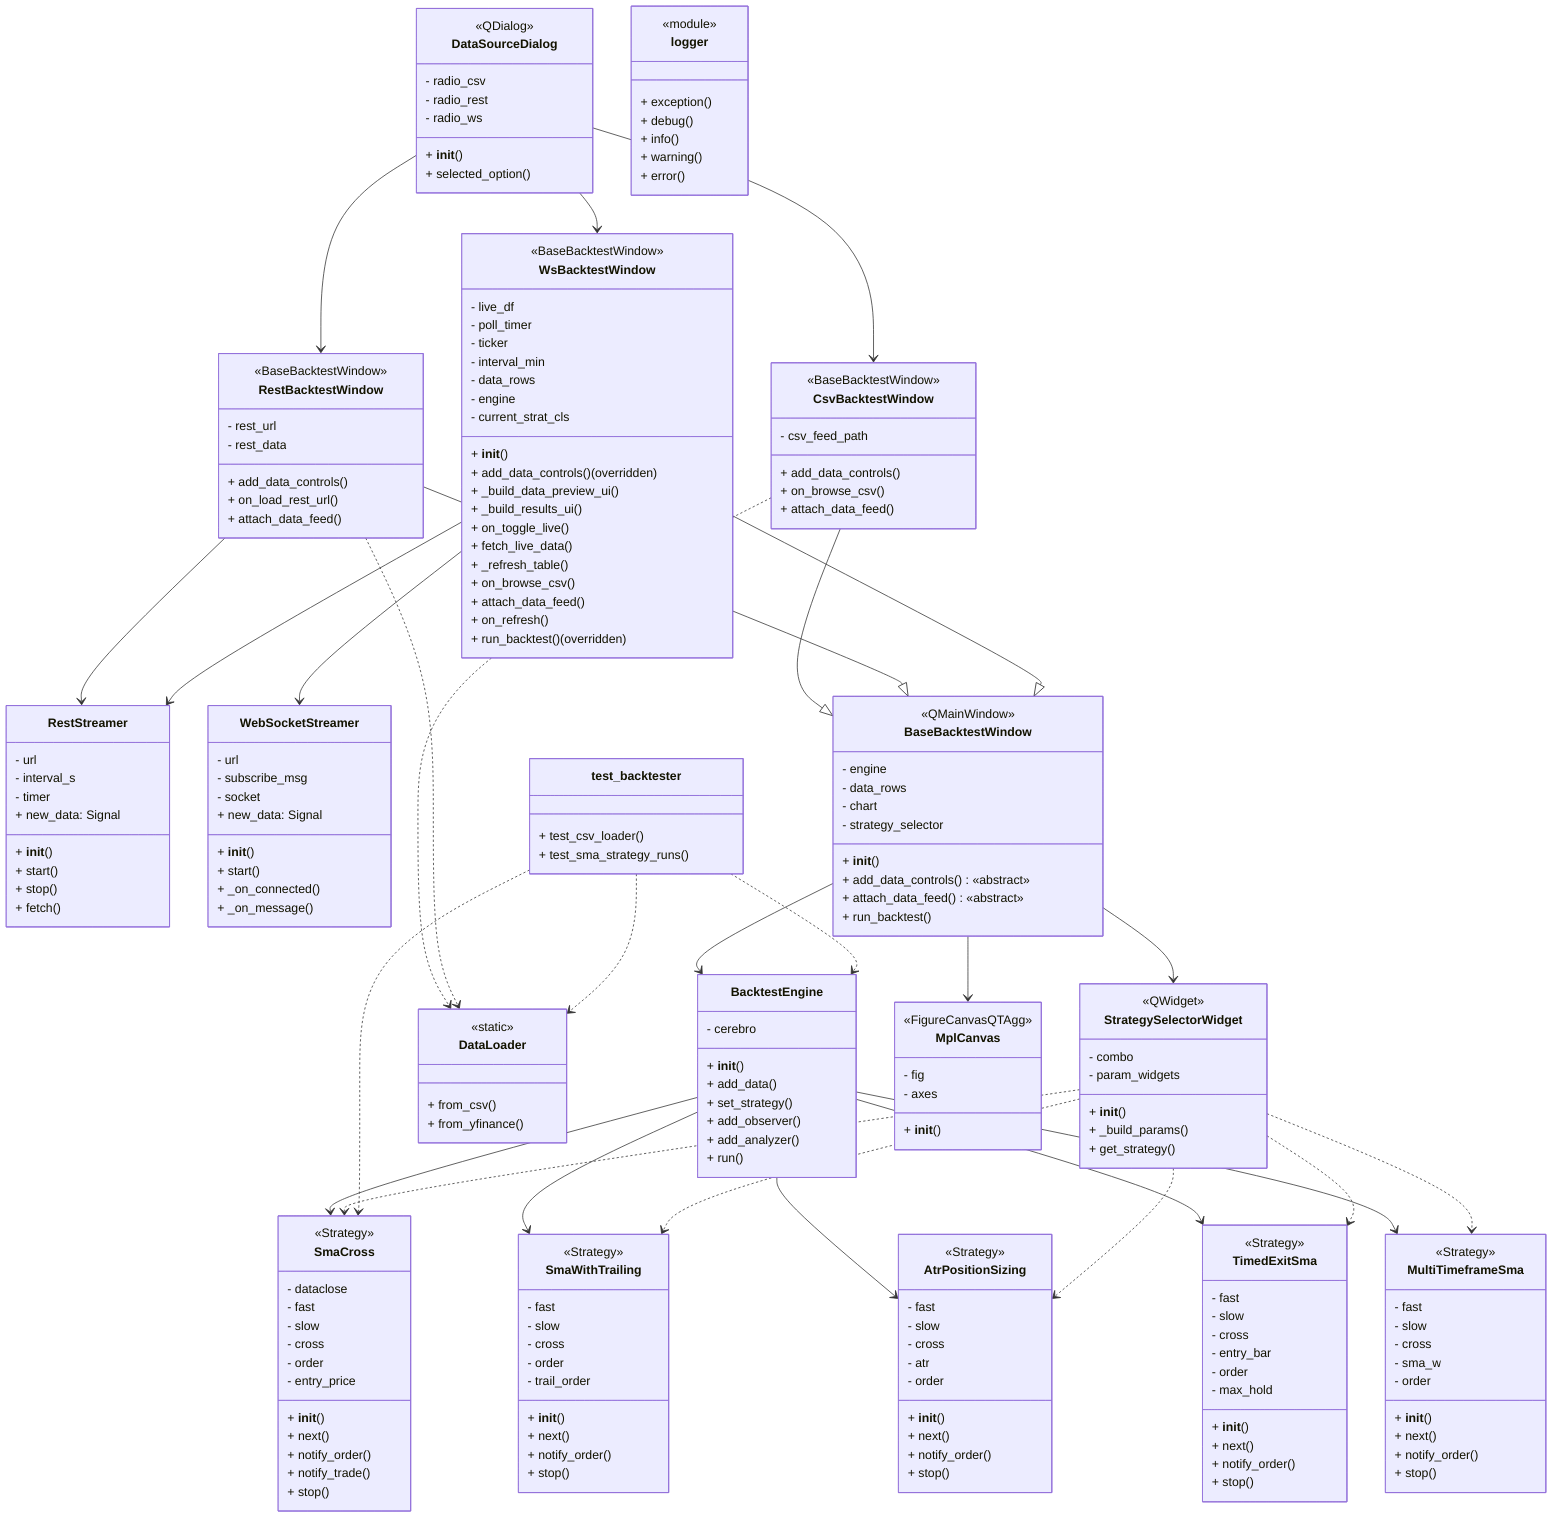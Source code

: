classDiagram
    %% =========================
    %%  Backtesting Core Layer
    %% =========================

    class BacktestEngine {
        - cerebro
        + __init__()
        + add_data()
        + set_strategy()
        + add_observer()
        + add_analyzer()
        + run()
    }

    %% ==================================
    %%  Strategy Definitions (subclasses of bt.Strategy)
    %% ==================================

    class SmaCross {
        <<Strategy>>
        - dataclose
        - fast
        - slow
        - cross
        - order
        - entry_price
        + __init__()
        + next()
        + notify_order()
        + notify_trade()
        + stop()
    }

    class SmaWithTrailing {
        <<Strategy>>
        - fast
        - slow
        - cross
        - order
        - trail_order
        + __init__()
        + next()
        + notify_order()
        + stop()
    }

    class AtrPositionSizing {
        <<Strategy>>
        - fast
        - slow
        - cross
        - atr
        - order
        + __init__()
        + next()
        + notify_order()
        + stop()
    }

    class TimedExitSma {
        <<Strategy>>
        - fast
        - slow
        - cross
        - entry_bar
        - order
        - max_hold
        + __init__()
        + next()
        + notify_order()
        + stop()
    }

    class MultiTimeframeSma {
        <<Strategy>>
        - fast
        - slow
        - cross
        - sma_w
        - order
        + __init__()
        + next()
        + notify_order()
        + stop()
    }

    %% ====================
    %%  Data Loader Layer
    %% ====================

    class DataLoader {
        <<static>>
        + from_csv()
        + from_yfinance()
    }

    %% ================================
    %%  Real-Time Data Stream Layer
    %% ================================

    class RestStreamer {
        - url
        - interval_s
        - timer
        + new_data: Signal
        + __init__()
        + start()
        + stop()
        + fetch()
    }

    class WebSocketStreamer {
        - url
        - subscribe_msg
        - socket
        + new_data: Signal
        + __init__()
        + start()
        + _on_connected()
        + _on_message()
    }

    %% =========================
    %%  GUI – Base & Dialogs
    %% =========================

    class BaseBacktestWindow {
        <<QMainWindow>>
        - engine
        - data_rows
        - chart
        - strategy_selector
        + __init__()
        + add_data_controls()   «abstract»
        + attach_data_feed()   «abstract»
        + run_backtest()
    }

    class DataSourceDialog {
        <<QDialog>>
        - radio_csv
        - radio_rest
        - radio_ws
        + __init__()
        + selected_option()
    }

    class StrategySelectorWidget {
        <<QWidget>>
        - combo
        - param_widgets
        + __init__()
        + _build_params()
        + get_strategy()
    }

    class MplCanvas {
        <<FigureCanvasQTAgg>>
        - fig
        - axes
        + __init__()
    }

    %% =========================
    %%  GUI – CSV / REST / WS
    %% =========================

    class CsvBacktestWindow {
        <<BaseBacktestWindow>>
        - csv_feed_path
        + add_data_controls()
        + on_browse_csv()
        + attach_data_feed()
    }

    class RestBacktestWindow {
        <<BaseBacktestWindow>>
        - rest_url
        - rest_data
        + add_data_controls()
        + on_load_rest_url()
        + attach_data_feed()
    }

    class WsBacktestWindow {
        <<BaseBacktestWindow>>
        - live_df
        - poll_timer
        - ticker
        - interval_min
        - data_rows
        - engine
        - current_strat_cls
        + __init__()
        + add_data_controls()   (overridden)
        + _build_data_preview_ui()
        + _build_results_ui()
        + on_toggle_live()
        + fetch_live_data()
        + _refresh_table()
        + on_browse_csv()
        + attach_data_feed()
        + on_refresh()
        + run_backtest()        (overridden)
    }

    %% =========================
    %%  Logger & Tests
    %% =========================

    class logger {
        <<module>>
        + exception()
        + debug()
        + info()
        + warning()
        + error()
    }

    class test_backtester {
        + test_csv_loader()
        + test_sma_strategy_runs()
    }

    %% =========================
    %%  Relationships
    %% =========================

    BacktestEngine --> SmaCross
    BacktestEngine --> SmaWithTrailing
    BacktestEngine --> AtrPositionSizing
    BacktestEngine --> TimedExitSma
    BacktestEngine --> MultiTimeframeSma

    BaseBacktestWindow --> BacktestEngine
    BaseBacktestWindow --> StrategySelectorWidget
    BaseBacktestWindow --> MplCanvas

    CsvBacktestWindow --|> BaseBacktestWindow
    RestBacktestWindow --|> BaseBacktestWindow
    WsBacktestWindow   --|> BaseBacktestWindow

    DataSourceDialog --> CsvBacktestWindow
    DataSourceDialog --> RestBacktestWindow
    DataSourceDialog --> WsBacktestWindow

    CsvBacktestWindow ..> DataLoader
    RestBacktestWindow ..> DataLoader
    RestBacktestWindow --> RestStreamer
    WsBacktestWindow --> RestStreamer
    WsBacktestWindow --> WebSocketStreamer

    StrategySelectorWidget ..> SmaCross
    StrategySelectorWidget ..> SmaWithTrailing
    StrategySelectorWidget ..> AtrPositionSizing
    StrategySelectorWidget ..> TimedExitSma
    StrategySelectorWidget ..> MultiTimeframeSma

    test_backtester ..> DataLoader
    test_backtester ..> BacktestEngine
    test_backtester ..> SmaCross